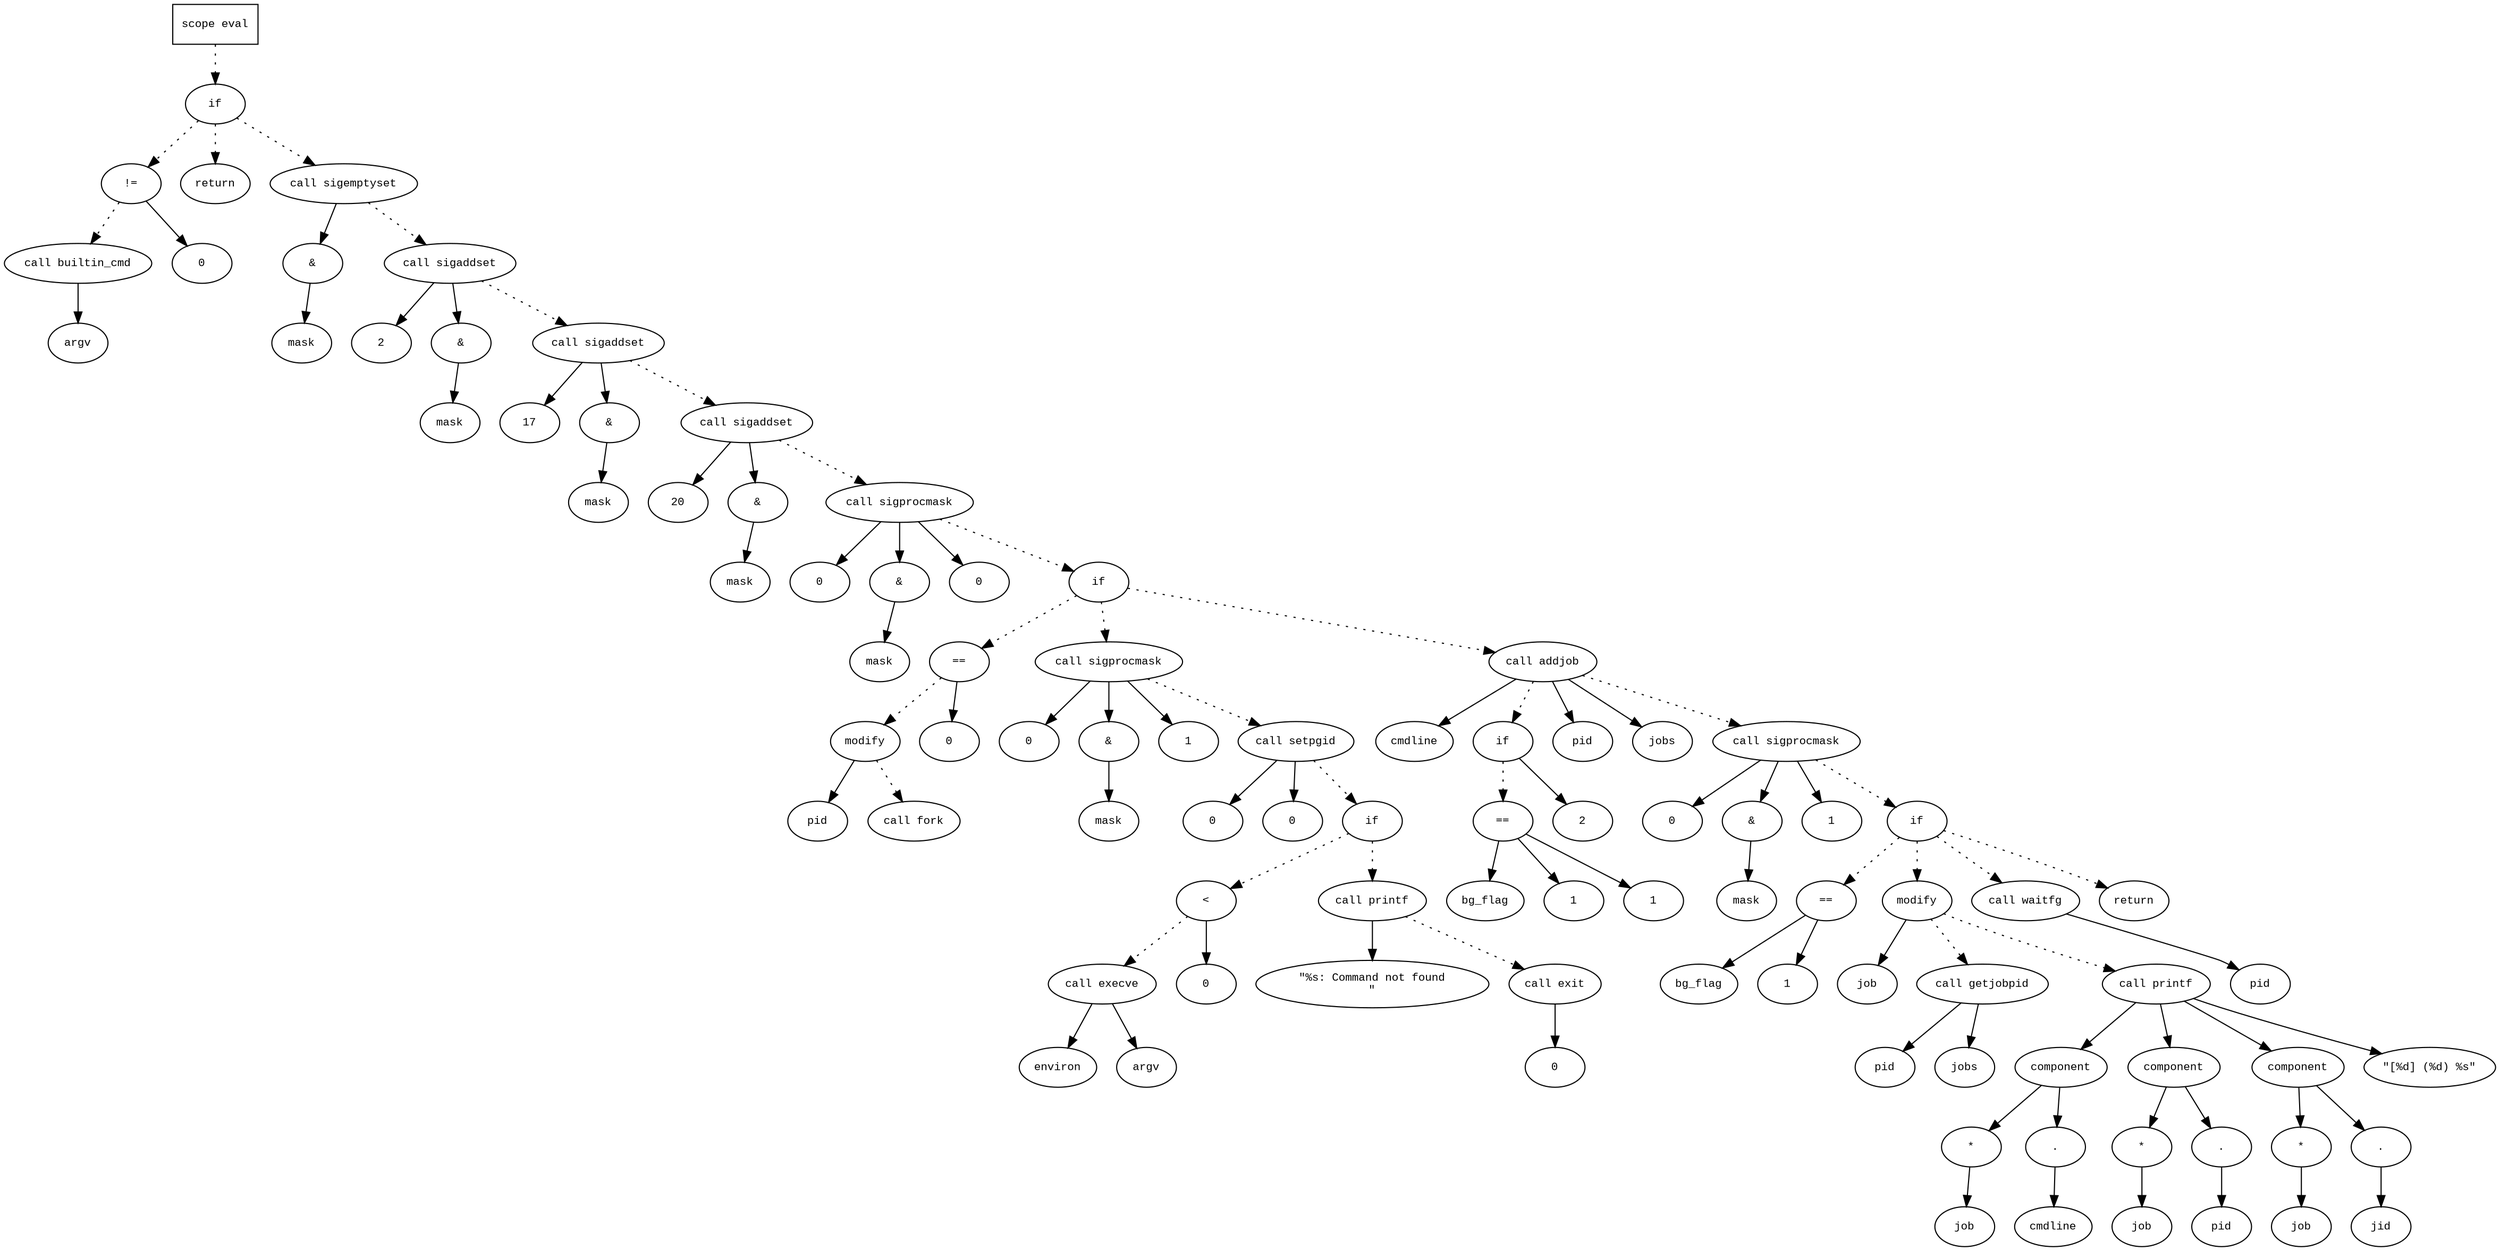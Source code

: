 digraph AST {
  graph [fontname="Times New Roman",fontsize=10];
  node  [fontname="Courier New",fontsize=10];
  edge  [fontname="Times New Roman",fontsize=10];

  node1 [label="scope eval",shape=box];
  node2 [label="if",shape=ellipse];
  node1 -> node2 [style=dotted];
  node3 [label="!=",shape=ellipse];
  node4 [label="call builtin_cmd",shape=ellipse];
  node5 [label="argv",shape=ellipse];
  node4 -> node5;
  node3 -> node4 [style=dotted];
  node6 [label="0",shape=ellipse];
  node3 -> node6;
  node2 -> node3 [style=dotted];
  node7 [label="return",shape=ellipse];
  node2 -> node7 [style=dotted];
  node8 [label="call sigemptyset",shape=ellipse];
  node9 [label="&",shape=ellipse];
  node8 -> node9;
  node10 [label="mask",shape=ellipse];
  node9 -> node10;
  node2 -> node8 [style=dotted];
  node11 [label="call sigaddset",shape=ellipse];
  node12 [label="2",shape=ellipse];
  node11 -> node12;
  node13 [label="&",shape=ellipse];
  node11 -> node13;
  node14 [label="mask",shape=ellipse];
  node13 -> node14;
  node8 -> node11 [style=dotted];
  node15 [label="call sigaddset",shape=ellipse];
  node16 [label="17",shape=ellipse];
  node15 -> node16;
  node17 [label="&",shape=ellipse];
  node15 -> node17;
  node18 [label="mask",shape=ellipse];
  node17 -> node18;
  node11 -> node15 [style=dotted];
  node19 [label="call sigaddset",shape=ellipse];
  node20 [label="20",shape=ellipse];
  node19 -> node20;
  node21 [label="&",shape=ellipse];
  node19 -> node21;
  node22 [label="mask",shape=ellipse];
  node21 -> node22;
  node15 -> node19 [style=dotted];
  node23 [label="call sigprocmask",shape=ellipse];
  node24 [label="0",shape=ellipse];
  node23 -> node24;
  node25 [label="&",shape=ellipse];
  node23 -> node25;
  node26 [label="mask",shape=ellipse];
  node25 -> node26;
  node27 [label="0",shape=ellipse];
  node23 -> node27;
  node19 -> node23 [style=dotted];
  node28 [label="if",shape=ellipse];
  node23 -> node28 [style=dotted];
  node29 [label="==",shape=ellipse];
  node30 [label="modify",shape=ellipse];
  node31 [label="pid",shape=ellipse];
  node30 -> node31;
  node32 [label="call fork",shape=ellipse];
  node30 -> node32 [style=dotted];
  node29 -> node30 [style=dotted];
  node33 [label="0",shape=ellipse];
  node29 -> node33;
  node28 -> node29 [style=dotted];
  node34 [label="call sigprocmask",shape=ellipse];
  node35 [label="0",shape=ellipse];
  node34 -> node35;
  node36 [label="&",shape=ellipse];
  node34 -> node36;
  node37 [label="mask",shape=ellipse];
  node36 -> node37;
  node38 [label="1",shape=ellipse];
  node34 -> node38;
  node28 -> node34 [style=dotted];
  node39 [label="call setpgid",shape=ellipse];
  node40 [label="0",shape=ellipse];
  node39 -> node40;
  node41 [label="0",shape=ellipse];
  node39 -> node41;
  node34 -> node39 [style=dotted];
  node42 [label="if",shape=ellipse];
  node39 -> node42 [style=dotted];
  node43 [label="<",shape=ellipse];
  node44 [label="call execve",shape=ellipse];
  node45 [label="environ",shape=ellipse];
  node44 -> node45;
  node46 [label="argv",shape=ellipse];
  node44 -> node46;
  node43 -> node44 [style=dotted];
  node47 [label="0",shape=ellipse];
  node43 -> node47;
  node42 -> node43 [style=dotted];
  node48 [label="call printf",shape=ellipse];
  node49 [label="\"%s: Command not found
\"",shape=ellipse];
  node48 -> node49;
  node42 -> node48 [style=dotted];
  node50 [label="call exit",shape=ellipse];
  node51 [label="0",shape=ellipse];
  node50 -> node51;
  node48 -> node50 [style=dotted];
  node52 [label="call addjob",shape=ellipse];
  node53 [label="cmdline",shape=ellipse];
  node52 -> node53;
  node54 [label="if",shape=ellipse];
  node52 -> node54 [style=dotted];
  node55 [label="==",shape=ellipse];
  node56 [label="bg_flag",shape=ellipse];
  node55 -> node56;
  node57 [label="1",shape=ellipse];
  node55 -> node57;
  node54 -> node55 [style=dotted];
  node58 [label="2",shape=ellipse];
  node54 -> node58;
  node59 [label="1",shape=ellipse];
  node55 -> node59;
  node60 [label="pid",shape=ellipse];
  node52 -> node60;
  node61 [label="jobs",shape=ellipse];
  node52 -> node61;
  node28 -> node52 [style=dotted];
  node62 [label="call sigprocmask",shape=ellipse];
  node63 [label="0",shape=ellipse];
  node62 -> node63;
  node64 [label="&",shape=ellipse];
  node62 -> node64;
  node65 [label="mask",shape=ellipse];
  node64 -> node65;
  node66 [label="1",shape=ellipse];
  node62 -> node66;
  node52 -> node62 [style=dotted];
  node67 [label="if",shape=ellipse];
  node62 -> node67 [style=dotted];
  node68 [label="==",shape=ellipse];
  node69 [label="bg_flag",shape=ellipse];
  node68 -> node69;
  node70 [label="1",shape=ellipse];
  node68 -> node70;
  node67 -> node68 [style=dotted];
  node71 [label="modify",shape=ellipse];
  node72 [label="job",shape=ellipse];
  node71 -> node72;
  node73 [label="call getjobpid",shape=ellipse];
  node74 [label="pid",shape=ellipse];
  node73 -> node74;
  node75 [label="jobs",shape=ellipse];
  node73 -> node75;
  node71 -> node73 [style=dotted];
  node67 -> node71 [style=dotted];
  node76 [label="call printf",shape=ellipse];
  node77 [label="component",shape=ellipse];
  node76 -> node77;
  node78 [label="*",shape=ellipse];
  node79 [label="job",shape=ellipse];
  node78 -> node79;
  node77 -> node78;
  node80 [label=".",shape=ellipse];
  node77 -> node80;
  node81 [label="cmdline",shape=ellipse];
  node80 -> node81;
  node82 [label="component",shape=ellipse];
  node76 -> node82;
  node83 [label="*",shape=ellipse];
  node84 [label="job",shape=ellipse];
  node83 -> node84;
  node82 -> node83;
  node85 [label=".",shape=ellipse];
  node82 -> node85;
  node86 [label="pid",shape=ellipse];
  node85 -> node86;
  node87 [label="component",shape=ellipse];
  node76 -> node87;
  node88 [label="*",shape=ellipse];
  node89 [label="job",shape=ellipse];
  node88 -> node89;
  node87 -> node88;
  node90 [label=".",shape=ellipse];
  node87 -> node90;
  node91 [label="jid",shape=ellipse];
  node90 -> node91;
  node92 [label="\"[%d] (%d) %s\"",shape=ellipse];
  node76 -> node92;
  node71 -> node76 [style=dotted];
  node93 [label="call waitfg",shape=ellipse];
  node94 [label="pid",shape=ellipse];
  node93 -> node94;
  node67 -> node93 [style=dotted];
  node95 [label="return",shape=ellipse];
  node67 -> node95 [style=dotted];
} 